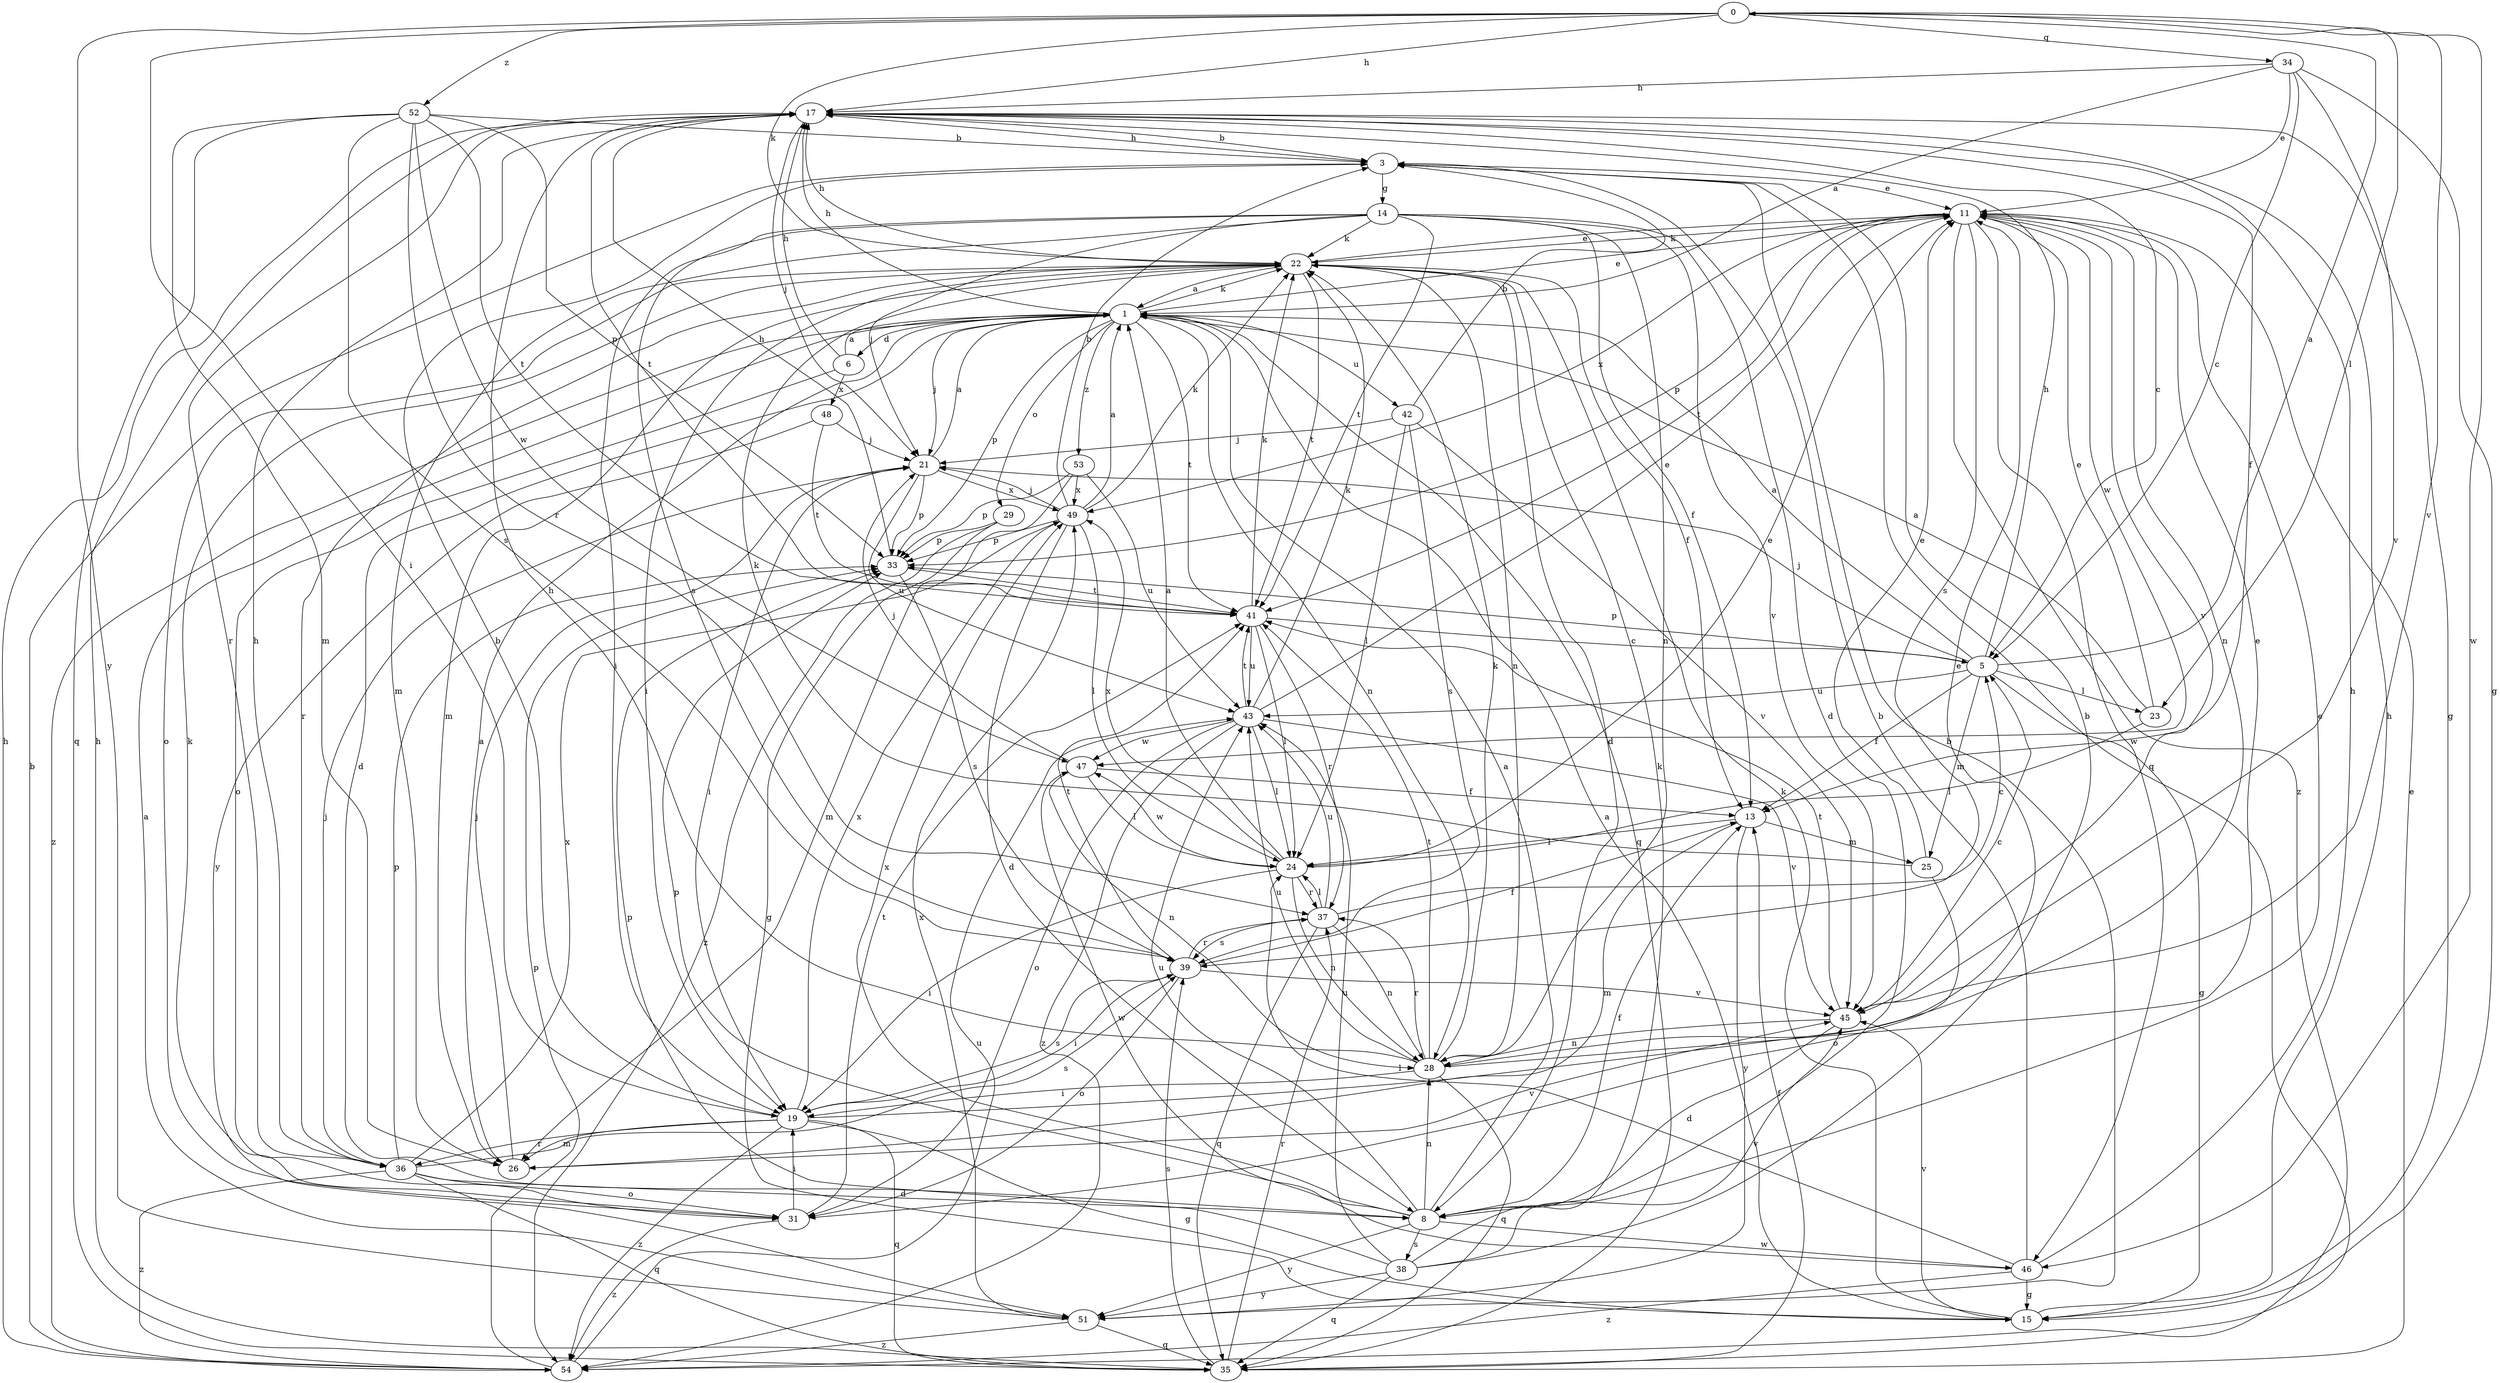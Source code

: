 strict digraph  {
0;
1;
3;
5;
6;
8;
11;
13;
14;
15;
17;
19;
21;
22;
23;
24;
25;
26;
28;
29;
31;
33;
34;
35;
36;
37;
38;
39;
41;
42;
43;
45;
46;
47;
48;
49;
51;
52;
53;
54;
0 -> 17  [label=h];
0 -> 19  [label=i];
0 -> 22  [label=k];
0 -> 23  [label=l];
0 -> 34  [label=q];
0 -> 45  [label=v];
0 -> 46  [label=w];
0 -> 51  [label=y];
0 -> 52  [label=z];
1 -> 6  [label=d];
1 -> 8  [label=d];
1 -> 11  [label=e];
1 -> 17  [label=h];
1 -> 21  [label=j];
1 -> 22  [label=k];
1 -> 28  [label=n];
1 -> 29  [label=o];
1 -> 33  [label=p];
1 -> 35  [label=q];
1 -> 41  [label=t];
1 -> 42  [label=u];
1 -> 53  [label=z];
1 -> 54  [label=z];
3 -> 11  [label=e];
3 -> 14  [label=g];
3 -> 17  [label=h];
3 -> 35  [label=q];
5 -> 0  [label=a];
5 -> 1  [label=a];
5 -> 13  [label=f];
5 -> 15  [label=g];
5 -> 17  [label=h];
5 -> 21  [label=j];
5 -> 23  [label=l];
5 -> 25  [label=m];
5 -> 33  [label=p];
5 -> 43  [label=u];
6 -> 1  [label=a];
6 -> 17  [label=h];
6 -> 31  [label=o];
6 -> 48  [label=x];
8 -> 1  [label=a];
8 -> 11  [label=e];
8 -> 13  [label=f];
8 -> 28  [label=n];
8 -> 33  [label=p];
8 -> 38  [label=s];
8 -> 43  [label=u];
8 -> 46  [label=w];
8 -> 49  [label=x];
8 -> 51  [label=y];
11 -> 22  [label=k];
11 -> 28  [label=n];
11 -> 33  [label=p];
11 -> 39  [label=s];
11 -> 41  [label=t];
11 -> 45  [label=v];
11 -> 46  [label=w];
11 -> 47  [label=w];
11 -> 49  [label=x];
11 -> 54  [label=z];
13 -> 24  [label=l];
13 -> 25  [label=m];
13 -> 26  [label=m];
13 -> 51  [label=y];
14 -> 8  [label=d];
14 -> 13  [label=f];
14 -> 19  [label=i];
14 -> 21  [label=j];
14 -> 22  [label=k];
14 -> 26  [label=m];
14 -> 28  [label=n];
14 -> 39  [label=s];
14 -> 41  [label=t];
14 -> 45  [label=v];
15 -> 1  [label=a];
15 -> 17  [label=h];
15 -> 22  [label=k];
15 -> 45  [label=v];
17 -> 3  [label=b];
17 -> 5  [label=c];
17 -> 13  [label=f];
17 -> 15  [label=g];
17 -> 21  [label=j];
17 -> 36  [label=r];
17 -> 41  [label=t];
19 -> 3  [label=b];
19 -> 11  [label=e];
19 -> 15  [label=g];
19 -> 26  [label=m];
19 -> 35  [label=q];
19 -> 36  [label=r];
19 -> 39  [label=s];
19 -> 49  [label=x];
19 -> 54  [label=z];
21 -> 1  [label=a];
21 -> 19  [label=i];
21 -> 33  [label=p];
21 -> 43  [label=u];
21 -> 49  [label=x];
22 -> 1  [label=a];
22 -> 8  [label=d];
22 -> 11  [label=e];
22 -> 13  [label=f];
22 -> 17  [label=h];
22 -> 19  [label=i];
22 -> 26  [label=m];
22 -> 28  [label=n];
22 -> 31  [label=o];
22 -> 36  [label=r];
22 -> 41  [label=t];
23 -> 1  [label=a];
23 -> 11  [label=e];
23 -> 24  [label=l];
24 -> 1  [label=a];
24 -> 11  [label=e];
24 -> 19  [label=i];
24 -> 28  [label=n];
24 -> 37  [label=r];
24 -> 47  [label=w];
24 -> 49  [label=x];
25 -> 11  [label=e];
25 -> 22  [label=k];
25 -> 31  [label=o];
26 -> 1  [label=a];
26 -> 21  [label=j];
26 -> 45  [label=v];
28 -> 11  [label=e];
28 -> 17  [label=h];
28 -> 19  [label=i];
28 -> 22  [label=k];
28 -> 35  [label=q];
28 -> 37  [label=r];
28 -> 41  [label=t];
28 -> 43  [label=u];
29 -> 15  [label=g];
29 -> 33  [label=p];
29 -> 54  [label=z];
31 -> 19  [label=i];
31 -> 22  [label=k];
31 -> 41  [label=t];
31 -> 54  [label=z];
33 -> 17  [label=h];
33 -> 39  [label=s];
33 -> 41  [label=t];
34 -> 1  [label=a];
34 -> 5  [label=c];
34 -> 11  [label=e];
34 -> 15  [label=g];
34 -> 17  [label=h];
34 -> 45  [label=v];
35 -> 11  [label=e];
35 -> 13  [label=f];
35 -> 17  [label=h];
35 -> 37  [label=r];
35 -> 39  [label=s];
36 -> 8  [label=d];
36 -> 17  [label=h];
36 -> 21  [label=j];
36 -> 31  [label=o];
36 -> 33  [label=p];
36 -> 35  [label=q];
36 -> 39  [label=s];
36 -> 49  [label=x];
36 -> 54  [label=z];
37 -> 5  [label=c];
37 -> 24  [label=l];
37 -> 28  [label=n];
37 -> 35  [label=q];
37 -> 39  [label=s];
37 -> 43  [label=u];
38 -> 3  [label=b];
38 -> 22  [label=k];
38 -> 33  [label=p];
38 -> 35  [label=q];
38 -> 43  [label=u];
38 -> 45  [label=v];
38 -> 51  [label=y];
39 -> 13  [label=f];
39 -> 19  [label=i];
39 -> 31  [label=o];
39 -> 37  [label=r];
39 -> 41  [label=t];
39 -> 45  [label=v];
41 -> 5  [label=c];
41 -> 22  [label=k];
41 -> 24  [label=l];
41 -> 37  [label=r];
41 -> 43  [label=u];
42 -> 3  [label=b];
42 -> 21  [label=j];
42 -> 24  [label=l];
42 -> 39  [label=s];
42 -> 45  [label=v];
43 -> 11  [label=e];
43 -> 22  [label=k];
43 -> 24  [label=l];
43 -> 31  [label=o];
43 -> 41  [label=t];
43 -> 45  [label=v];
43 -> 47  [label=w];
43 -> 54  [label=z];
45 -> 5  [label=c];
45 -> 8  [label=d];
45 -> 28  [label=n];
45 -> 41  [label=t];
46 -> 3  [label=b];
46 -> 15  [label=g];
46 -> 17  [label=h];
46 -> 24  [label=l];
46 -> 47  [label=w];
46 -> 54  [label=z];
47 -> 13  [label=f];
47 -> 21  [label=j];
47 -> 24  [label=l];
47 -> 28  [label=n];
48 -> 21  [label=j];
48 -> 41  [label=t];
48 -> 51  [label=y];
49 -> 1  [label=a];
49 -> 3  [label=b];
49 -> 8  [label=d];
49 -> 21  [label=j];
49 -> 22  [label=k];
49 -> 24  [label=l];
49 -> 33  [label=p];
51 -> 1  [label=a];
51 -> 3  [label=b];
51 -> 35  [label=q];
51 -> 49  [label=x];
51 -> 54  [label=z];
52 -> 3  [label=b];
52 -> 26  [label=m];
52 -> 33  [label=p];
52 -> 35  [label=q];
52 -> 37  [label=r];
52 -> 39  [label=s];
52 -> 41  [label=t];
52 -> 47  [label=w];
53 -> 26  [label=m];
53 -> 33  [label=p];
53 -> 43  [label=u];
53 -> 49  [label=x];
54 -> 3  [label=b];
54 -> 17  [label=h];
54 -> 33  [label=p];
54 -> 43  [label=u];
}
